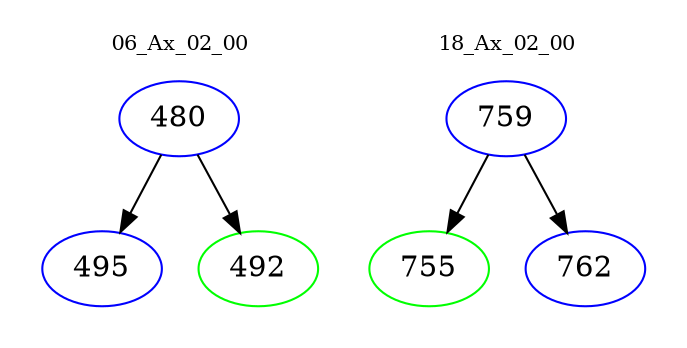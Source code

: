 digraph{
subgraph cluster_0 {
color = white
label = "06_Ax_02_00";
fontsize=10;
T0_480 [label="480", color="blue"]
T0_480 -> T0_495 [color="black"]
T0_495 [label="495", color="blue"]
T0_480 -> T0_492 [color="black"]
T0_492 [label="492", color="green"]
}
subgraph cluster_1 {
color = white
label = "18_Ax_02_00";
fontsize=10;
T1_759 [label="759", color="blue"]
T1_759 -> T1_755 [color="black"]
T1_755 [label="755", color="green"]
T1_759 -> T1_762 [color="black"]
T1_762 [label="762", color="blue"]
}
}
